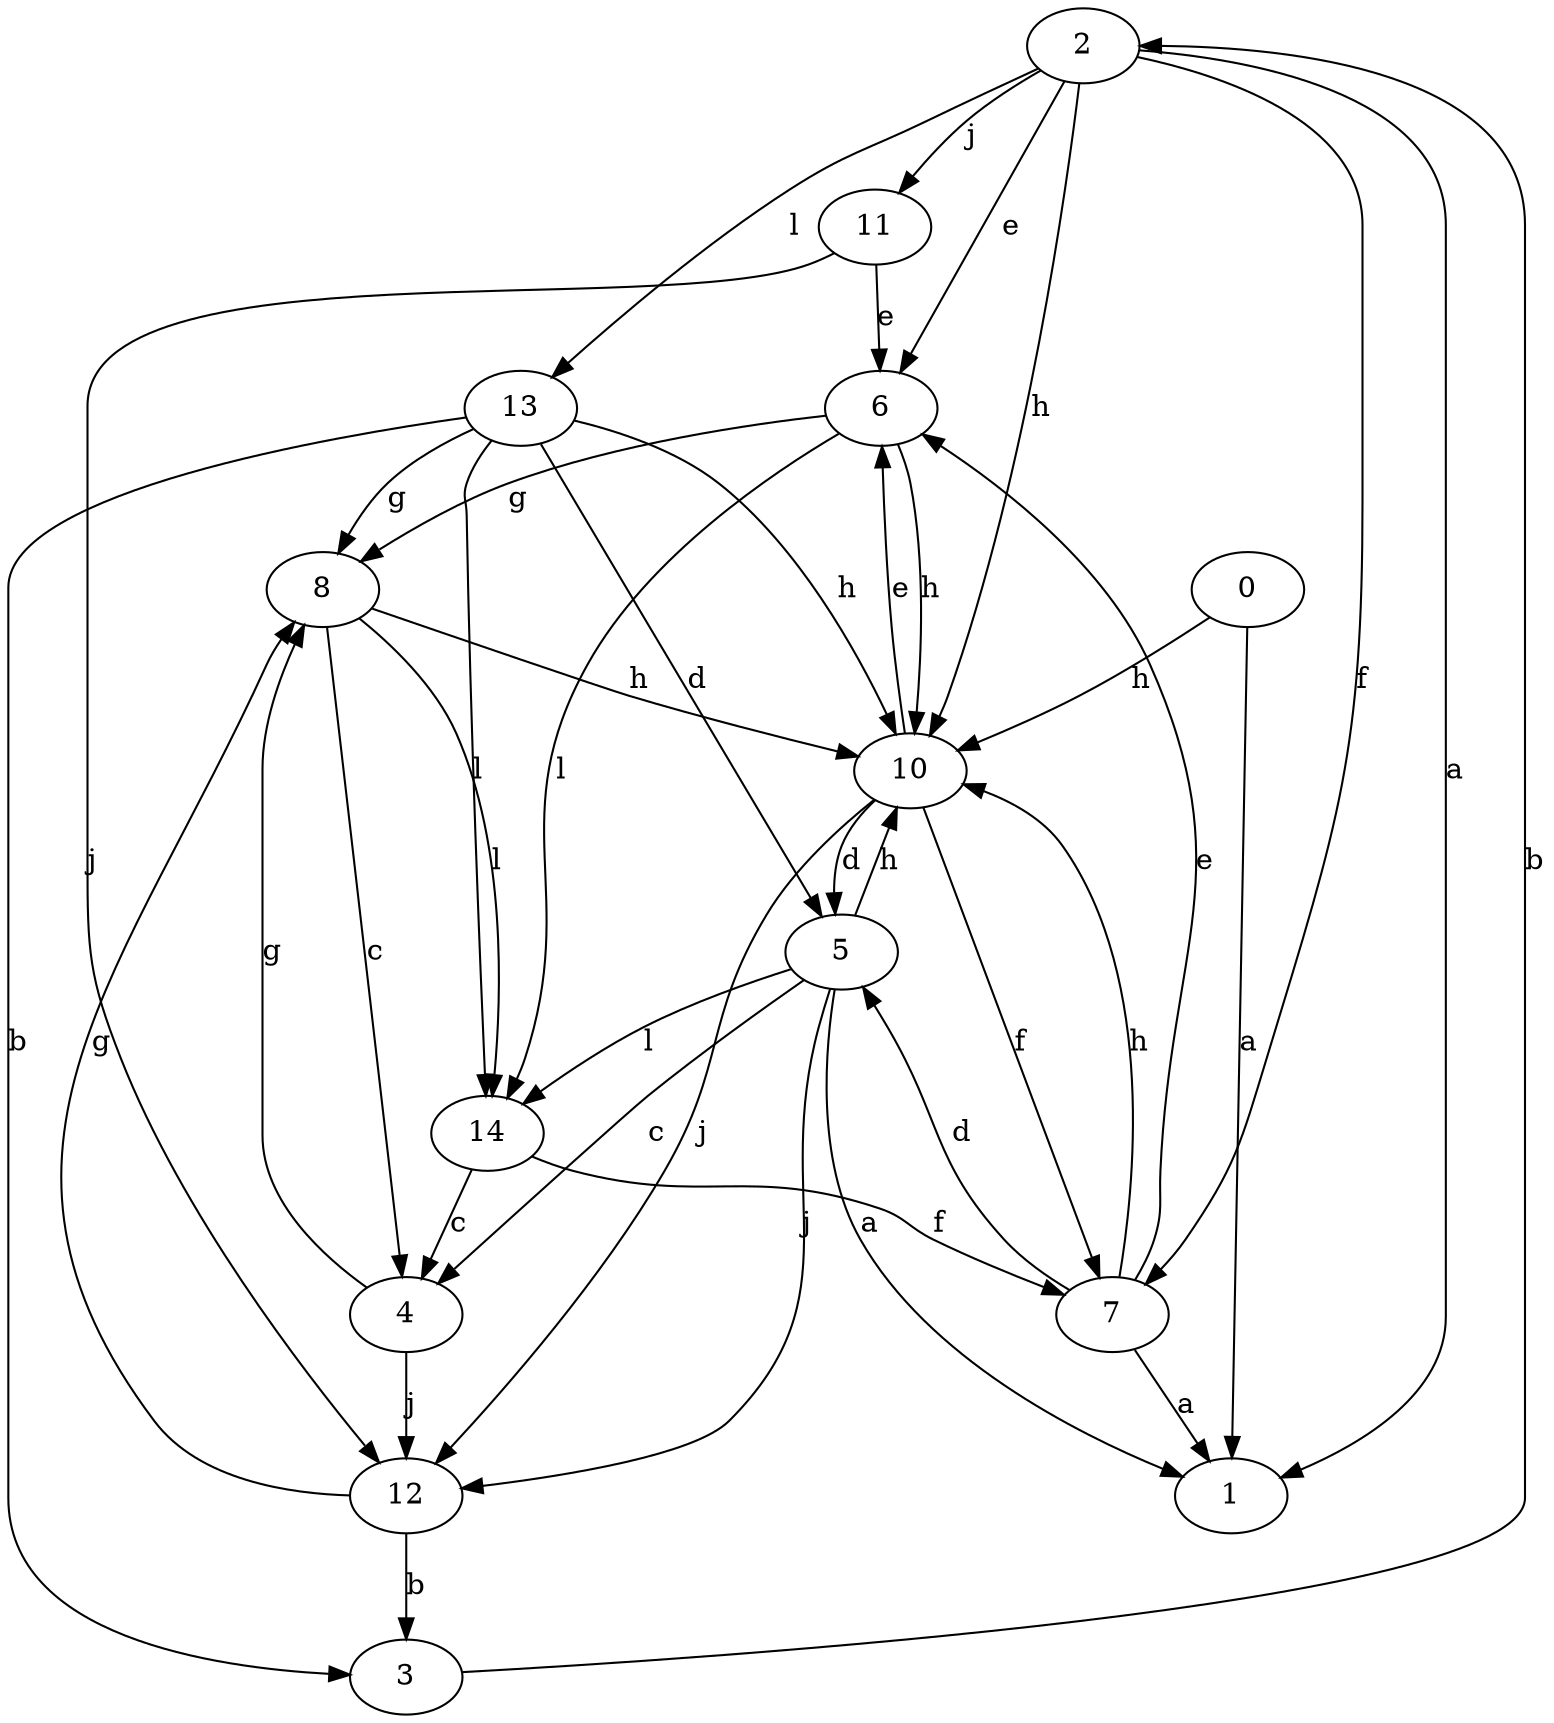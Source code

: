 strict digraph  {
1;
2;
3;
4;
5;
6;
7;
8;
0;
10;
11;
12;
13;
14;
2 -> 1  [label=a];
2 -> 6  [label=e];
2 -> 7  [label=f];
2 -> 10  [label=h];
2 -> 11  [label=j];
2 -> 13  [label=l];
3 -> 2  [label=b];
4 -> 8  [label=g];
4 -> 12  [label=j];
5 -> 1  [label=a];
5 -> 4  [label=c];
5 -> 10  [label=h];
5 -> 12  [label=j];
5 -> 14  [label=l];
6 -> 8  [label=g];
6 -> 10  [label=h];
6 -> 14  [label=l];
7 -> 1  [label=a];
7 -> 5  [label=d];
7 -> 6  [label=e];
7 -> 10  [label=h];
8 -> 4  [label=c];
8 -> 10  [label=h];
8 -> 14  [label=l];
0 -> 1  [label=a];
0 -> 10  [label=h];
10 -> 5  [label=d];
10 -> 6  [label=e];
10 -> 7  [label=f];
10 -> 12  [label=j];
11 -> 6  [label=e];
11 -> 12  [label=j];
12 -> 3  [label=b];
12 -> 8  [label=g];
13 -> 3  [label=b];
13 -> 5  [label=d];
13 -> 8  [label=g];
13 -> 10  [label=h];
13 -> 14  [label=l];
14 -> 4  [label=c];
14 -> 7  [label=f];
}
